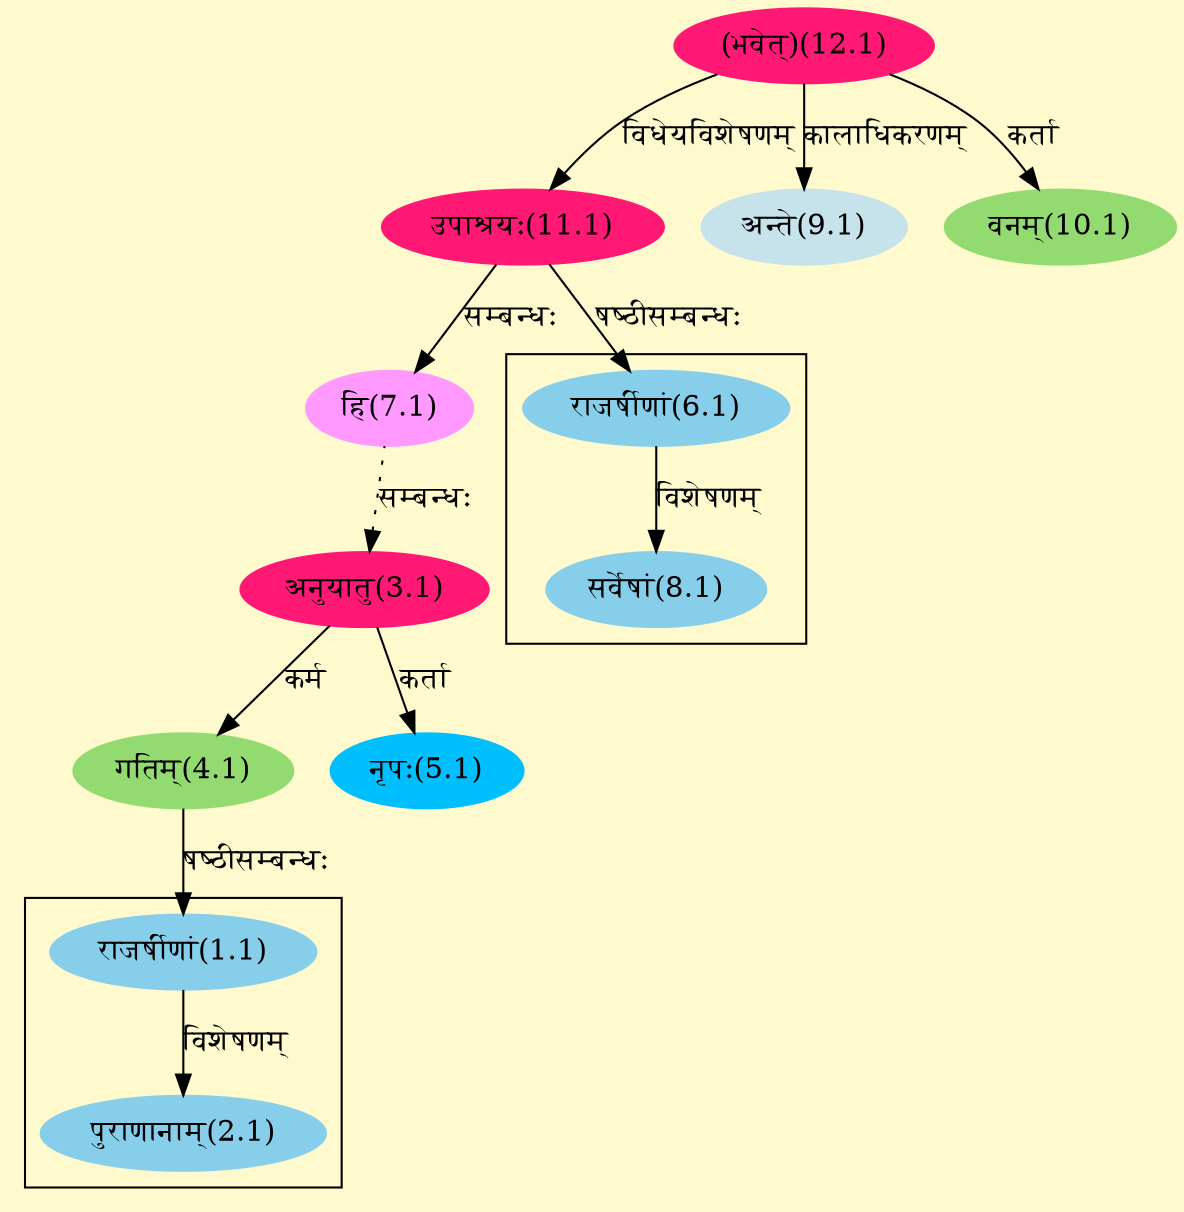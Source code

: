 digraph G{
rankdir=BT;
 compound=true;
 bgcolor="lemonchiffon1";

subgraph cluster_1{
Node2_1 [style=filled, color="#87CEEB" label = "पुराणानाम्(2.1)"]
Node1_1 [style=filled, color="#87CEEB" label = "राजर्षीणां(1.1)"]

}

subgraph cluster_2{
Node8_1 [style=filled, color="#87CEEB" label = "सर्वेषां(8.1)"]
Node6_1 [style=filled, color="#87CEEB" label = "राजर्षीणां(6.1)"]

}
Node1_1 [style=filled, color="#87CEEB" label = "राजर्षीणां(1.1)"]
Node4_1 [style=filled, color="#93DB70" label = "गतिम्(4.1)"]
Node3_1 [style=filled, color="#FF1975" label = "अनुयातु(3.1)"]
Node5_1 [style=filled, color="#00BFFF" label = "नृपः(5.1)"]
Node [style=filled, color="" label = "()"]
Node7_1 [style=filled, color="#FF99FF" label = "हि(7.1)"]
Node6_1 [style=filled, color="#87CEEB" label = "राजर्षीणां(6.1)"]
Node11_1 [style=filled, color="#FF1975" label = "उपाश्रयः(11.1)"]
Node9_1 [style=filled, color="#C6E2EB" label = "अन्ते(9.1)"]
Node12_1 [style=filled, color="#FF1975" label = "(भवेत्)(12.1)"]
Node10_1 [style=filled, color="#93DB70" label = "वनम्(10.1)"]
/* Start of Relations section */

Node1_1 -> Node4_1 [  label="षष्ठीसम्बन्धः"  dir="back" ]
Node2_1 -> Node1_1 [  label="विशेषणम्"  dir="back" ]
Node3_1 -> Node7_1 [ style=dotted label="सम्बन्धः"  dir="back" ]
Node4_1 -> Node3_1 [  label="कर्म"  dir="back" ]
Node5_1 -> Node3_1 [  label="कर्ता"  dir="back" ]
Node6_1 -> Node11_1 [  label="षष्ठीसम्बन्धः"  dir="back" ]
Node7_1 -> Node11_1 [  label="सम्बन्धः"  dir="back" ]
Node8_1 -> Node6_1 [  label="विशेषणम्"  dir="back" ]
Node9_1 -> Node12_1 [  label="कालाधिकरणम्"  dir="back" ]
Node10_1 -> Node12_1 [  label="कर्ता"  dir="back" ]
Node11_1 -> Node12_1 [  label="विधेयविशेषणम्"  dir="back" ]
}
